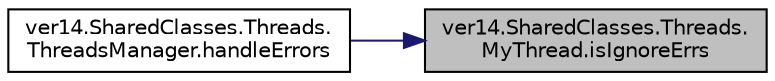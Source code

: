 digraph "ver14.SharedClasses.Threads.MyThread.isIgnoreErrs"
{
 // LATEX_PDF_SIZE
  edge [fontname="Helvetica",fontsize="10",labelfontname="Helvetica",labelfontsize="10"];
  node [fontname="Helvetica",fontsize="10",shape=record];
  rankdir="RL";
  Node1 [label="ver14.SharedClasses.Threads.\lMyThread.isIgnoreErrs",height=0.2,width=0.4,color="black", fillcolor="grey75", style="filled", fontcolor="black",tooltip=" "];
  Node1 -> Node2 [dir="back",color="midnightblue",fontsize="10",style="solid",fontname="Helvetica"];
  Node2 [label="ver14.SharedClasses.Threads.\lThreadsManager.handleErrors",height=0.2,width=0.4,color="black", fillcolor="white", style="filled",URL="$classver14_1_1_shared_classes_1_1_threads_1_1_threads_manager.html#aac1d9f42ff8da11531d4f516de518b60",tooltip=" "];
}
